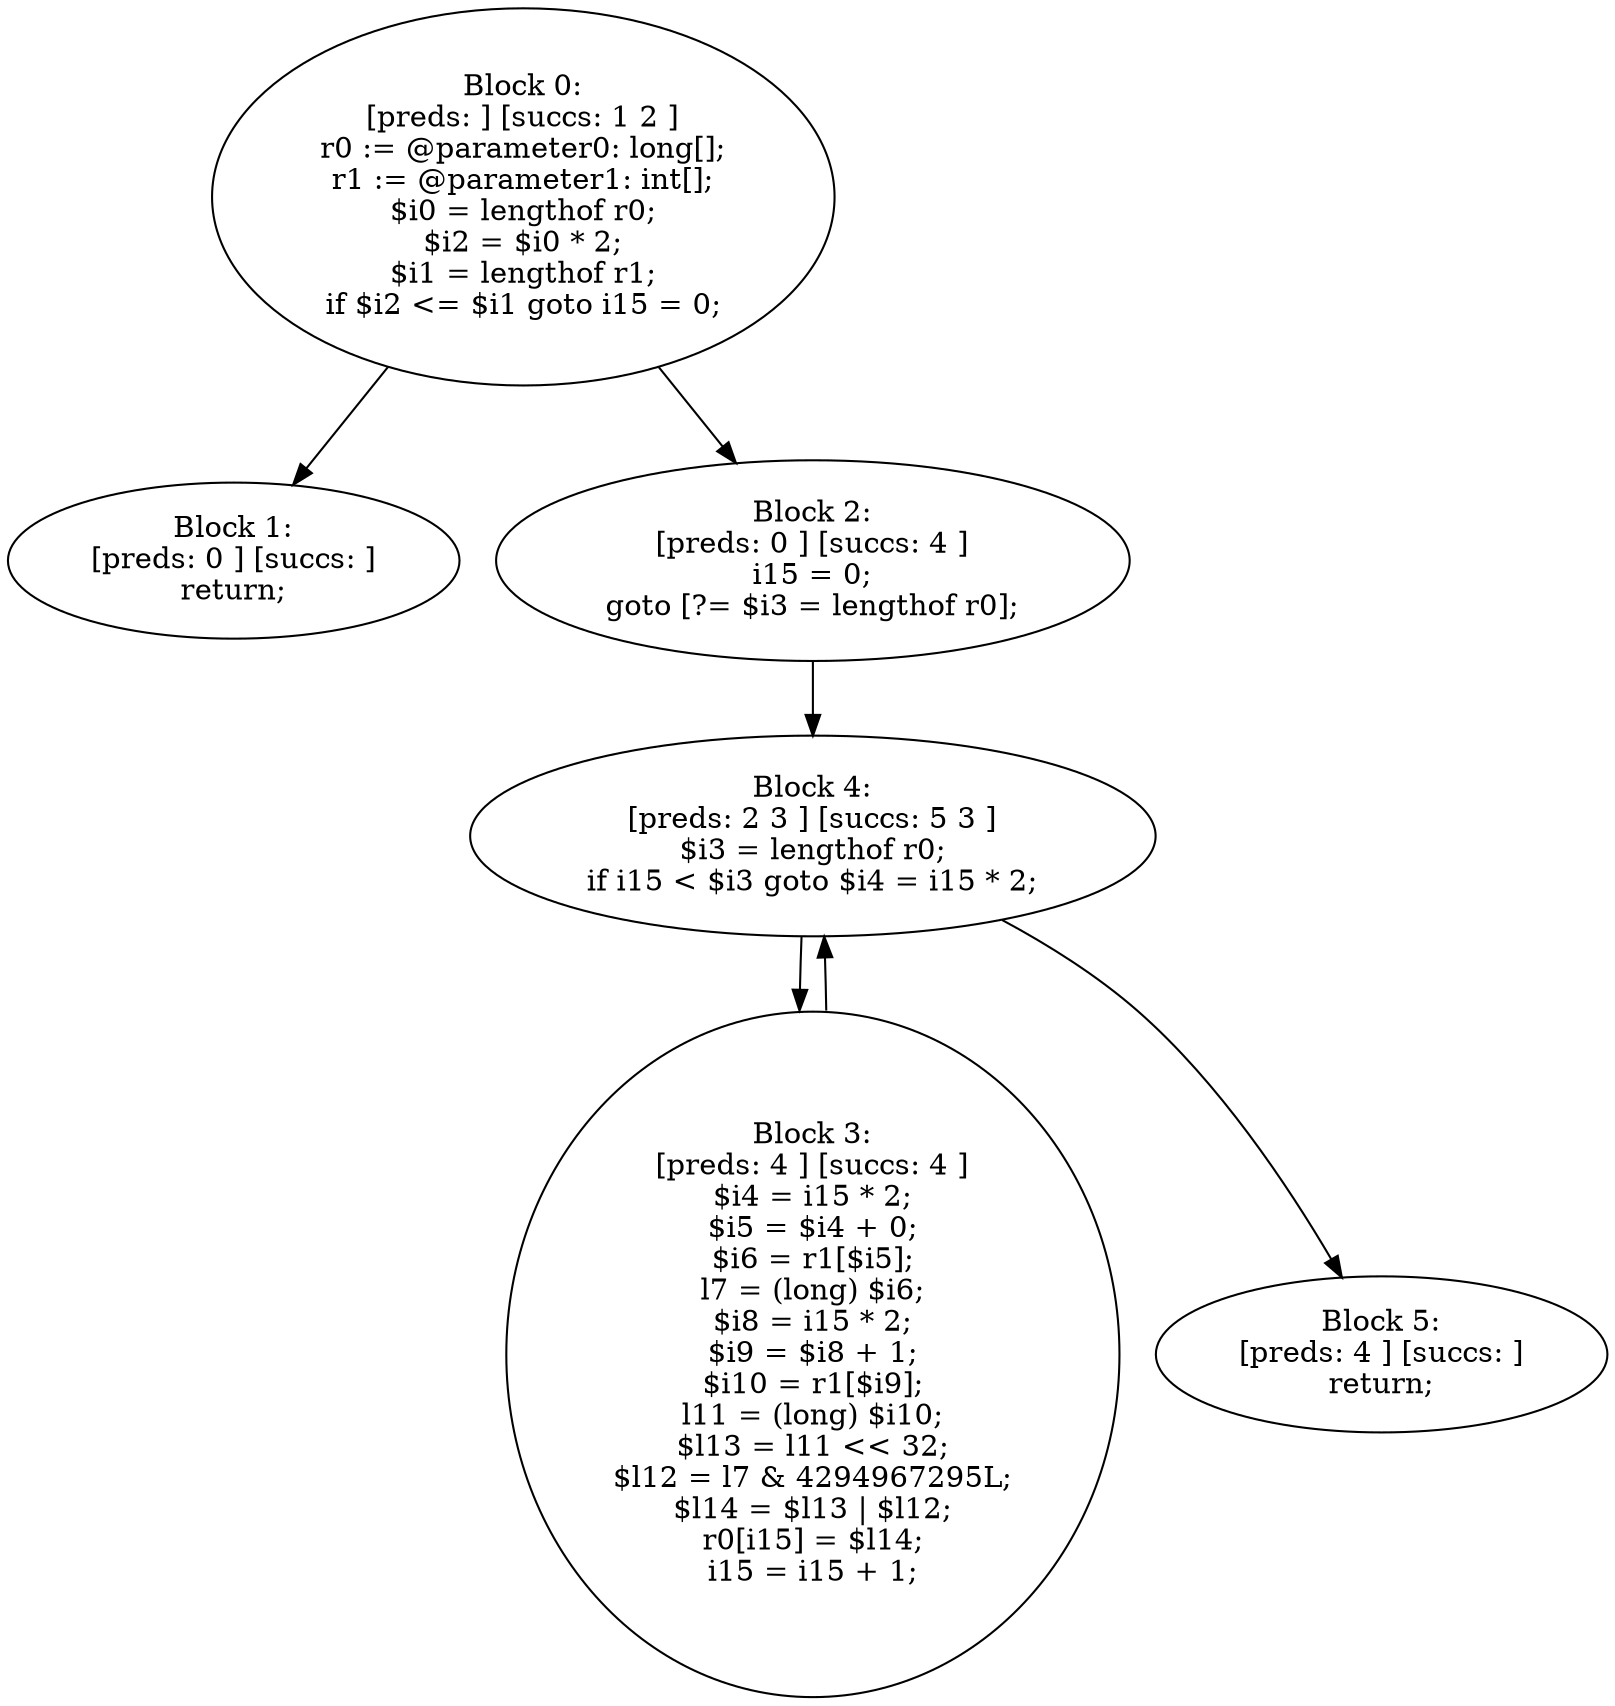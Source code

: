 digraph "unitGraph" {
    "Block 0:
[preds: ] [succs: 1 2 ]
r0 := @parameter0: long[];
r1 := @parameter1: int[];
$i0 = lengthof r0;
$i2 = $i0 * 2;
$i1 = lengthof r1;
if $i2 <= $i1 goto i15 = 0;
"
    "Block 1:
[preds: 0 ] [succs: ]
return;
"
    "Block 2:
[preds: 0 ] [succs: 4 ]
i15 = 0;
goto [?= $i3 = lengthof r0];
"
    "Block 3:
[preds: 4 ] [succs: 4 ]
$i4 = i15 * 2;
$i5 = $i4 + 0;
$i6 = r1[$i5];
l7 = (long) $i6;
$i8 = i15 * 2;
$i9 = $i8 + 1;
$i10 = r1[$i9];
l11 = (long) $i10;
$l13 = l11 << 32;
$l12 = l7 & 4294967295L;
$l14 = $l13 | $l12;
r0[i15] = $l14;
i15 = i15 + 1;
"
    "Block 4:
[preds: 2 3 ] [succs: 5 3 ]
$i3 = lengthof r0;
if i15 < $i3 goto $i4 = i15 * 2;
"
    "Block 5:
[preds: 4 ] [succs: ]
return;
"
    "Block 0:
[preds: ] [succs: 1 2 ]
r0 := @parameter0: long[];
r1 := @parameter1: int[];
$i0 = lengthof r0;
$i2 = $i0 * 2;
$i1 = lengthof r1;
if $i2 <= $i1 goto i15 = 0;
"->"Block 1:
[preds: 0 ] [succs: ]
return;
";
    "Block 0:
[preds: ] [succs: 1 2 ]
r0 := @parameter0: long[];
r1 := @parameter1: int[];
$i0 = lengthof r0;
$i2 = $i0 * 2;
$i1 = lengthof r1;
if $i2 <= $i1 goto i15 = 0;
"->"Block 2:
[preds: 0 ] [succs: 4 ]
i15 = 0;
goto [?= $i3 = lengthof r0];
";
    "Block 2:
[preds: 0 ] [succs: 4 ]
i15 = 0;
goto [?= $i3 = lengthof r0];
"->"Block 4:
[preds: 2 3 ] [succs: 5 3 ]
$i3 = lengthof r0;
if i15 < $i3 goto $i4 = i15 * 2;
";
    "Block 3:
[preds: 4 ] [succs: 4 ]
$i4 = i15 * 2;
$i5 = $i4 + 0;
$i6 = r1[$i5];
l7 = (long) $i6;
$i8 = i15 * 2;
$i9 = $i8 + 1;
$i10 = r1[$i9];
l11 = (long) $i10;
$l13 = l11 << 32;
$l12 = l7 & 4294967295L;
$l14 = $l13 | $l12;
r0[i15] = $l14;
i15 = i15 + 1;
"->"Block 4:
[preds: 2 3 ] [succs: 5 3 ]
$i3 = lengthof r0;
if i15 < $i3 goto $i4 = i15 * 2;
";
    "Block 4:
[preds: 2 3 ] [succs: 5 3 ]
$i3 = lengthof r0;
if i15 < $i3 goto $i4 = i15 * 2;
"->"Block 5:
[preds: 4 ] [succs: ]
return;
";
    "Block 4:
[preds: 2 3 ] [succs: 5 3 ]
$i3 = lengthof r0;
if i15 < $i3 goto $i4 = i15 * 2;
"->"Block 3:
[preds: 4 ] [succs: 4 ]
$i4 = i15 * 2;
$i5 = $i4 + 0;
$i6 = r1[$i5];
l7 = (long) $i6;
$i8 = i15 * 2;
$i9 = $i8 + 1;
$i10 = r1[$i9];
l11 = (long) $i10;
$l13 = l11 << 32;
$l12 = l7 & 4294967295L;
$l14 = $l13 | $l12;
r0[i15] = $l14;
i15 = i15 + 1;
";
}
